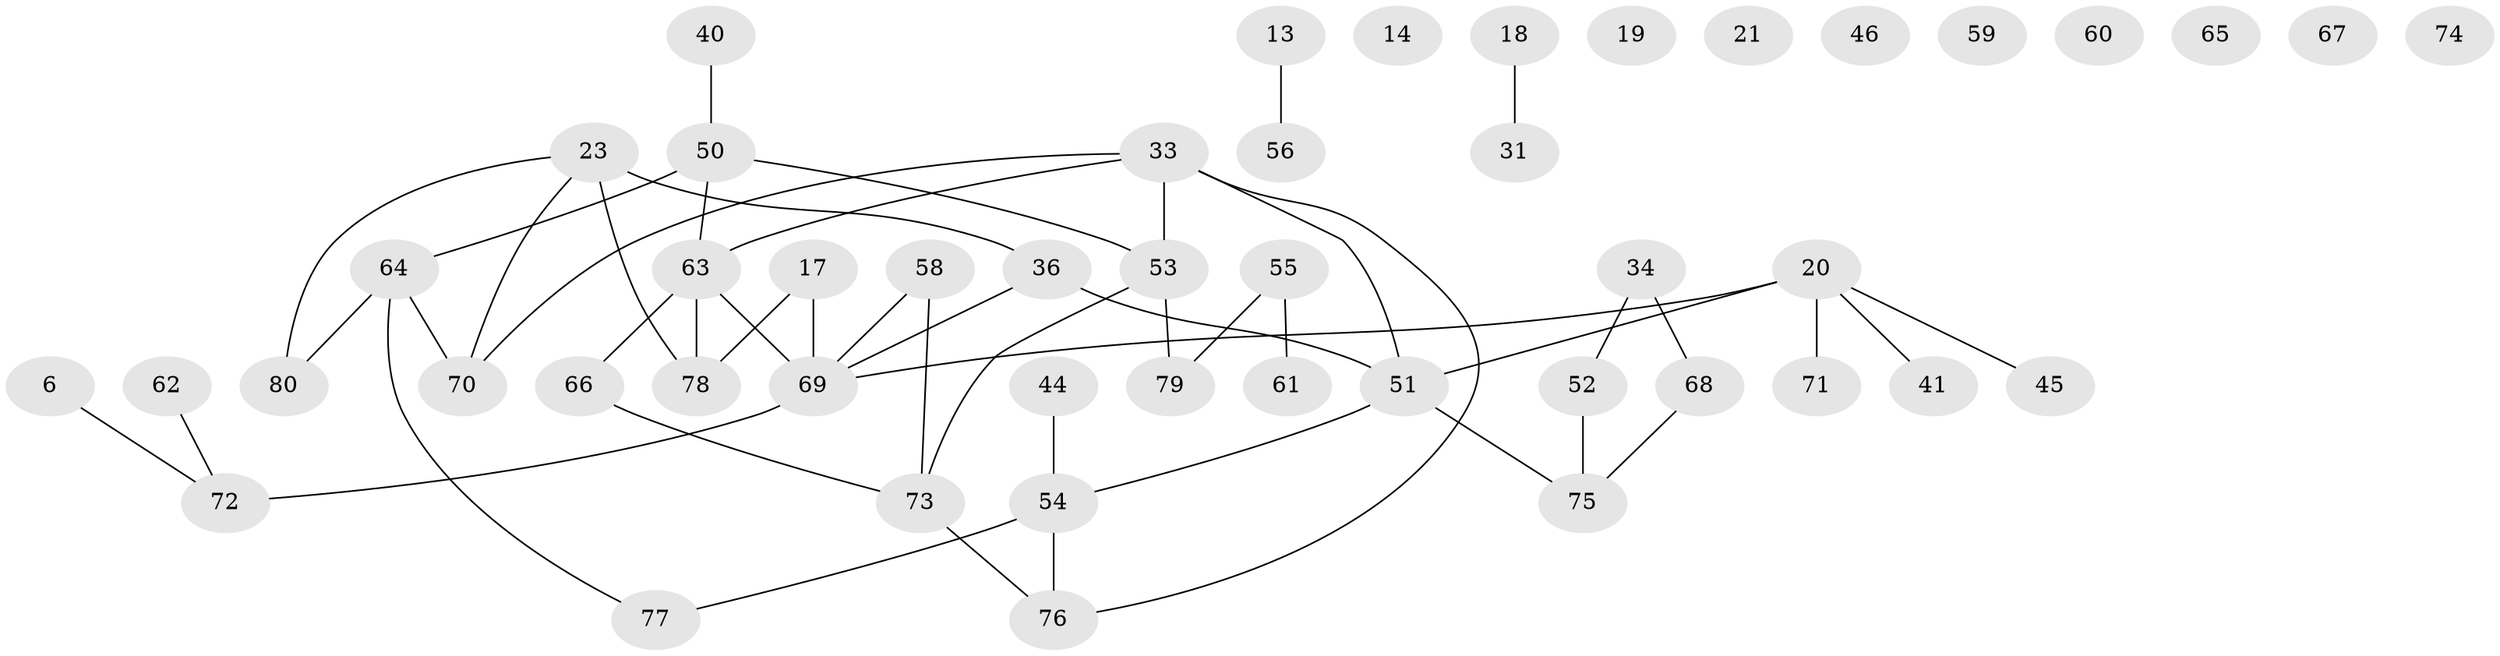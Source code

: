 // original degree distribution, {4: 0.075, 3: 0.2625, 2: 0.2625, 1: 0.2125, 5: 0.075, 0: 0.1125}
// Generated by graph-tools (version 1.1) at 2025/42/03/04/25 21:42:31]
// undirected, 48 vertices, 50 edges
graph export_dot {
graph [start="1"]
  node [color=gray90,style=filled];
  6;
  13;
  14;
  17;
  18;
  19;
  20 [super="+9"];
  21;
  23;
  31;
  33 [super="+26"];
  34;
  36 [super="+27"];
  40;
  41;
  44;
  45;
  46;
  50 [super="+11+30"];
  51 [super="+10+16"];
  52 [super="+25"];
  53 [super="+29"];
  54 [super="+43"];
  55;
  56;
  58;
  59;
  60;
  61;
  62;
  63 [super="+4+57"];
  64 [super="+3"];
  65;
  66;
  67;
  68;
  69 [super="+39"];
  70;
  71;
  72;
  73 [super="+22"];
  74;
  75;
  76 [super="+37"];
  77 [super="+48"];
  78 [super="+35"];
  79;
  80;
  6 -- 72;
  13 -- 56;
  17 -- 78;
  17 -- 69;
  18 -- 31;
  20 -- 41;
  20 -- 51;
  20 -- 69;
  20 -- 71;
  20 -- 45;
  23 -- 70;
  23 -- 78 [weight=2];
  23 -- 80;
  23 -- 36;
  33 -- 53 [weight=2];
  33 -- 51;
  33 -- 70;
  33 -- 76;
  33 -- 63;
  34 -- 52;
  34 -- 68;
  36 -- 69;
  36 -- 51 [weight=2];
  40 -- 50;
  44 -- 54;
  50 -- 64;
  50 -- 53;
  50 -- 63;
  51 -- 75;
  51 -- 54;
  52 -- 75;
  53 -- 79;
  53 -- 73;
  54 -- 76;
  54 -- 77;
  55 -- 61;
  55 -- 79;
  58 -- 73;
  58 -- 69;
  62 -- 72;
  63 -- 66;
  63 -- 69 [weight=2];
  63 -- 78;
  64 -- 70 [weight=2];
  64 -- 80;
  64 -- 77;
  66 -- 73;
  68 -- 75;
  69 -- 72 [weight=2];
  73 -- 76;
}
